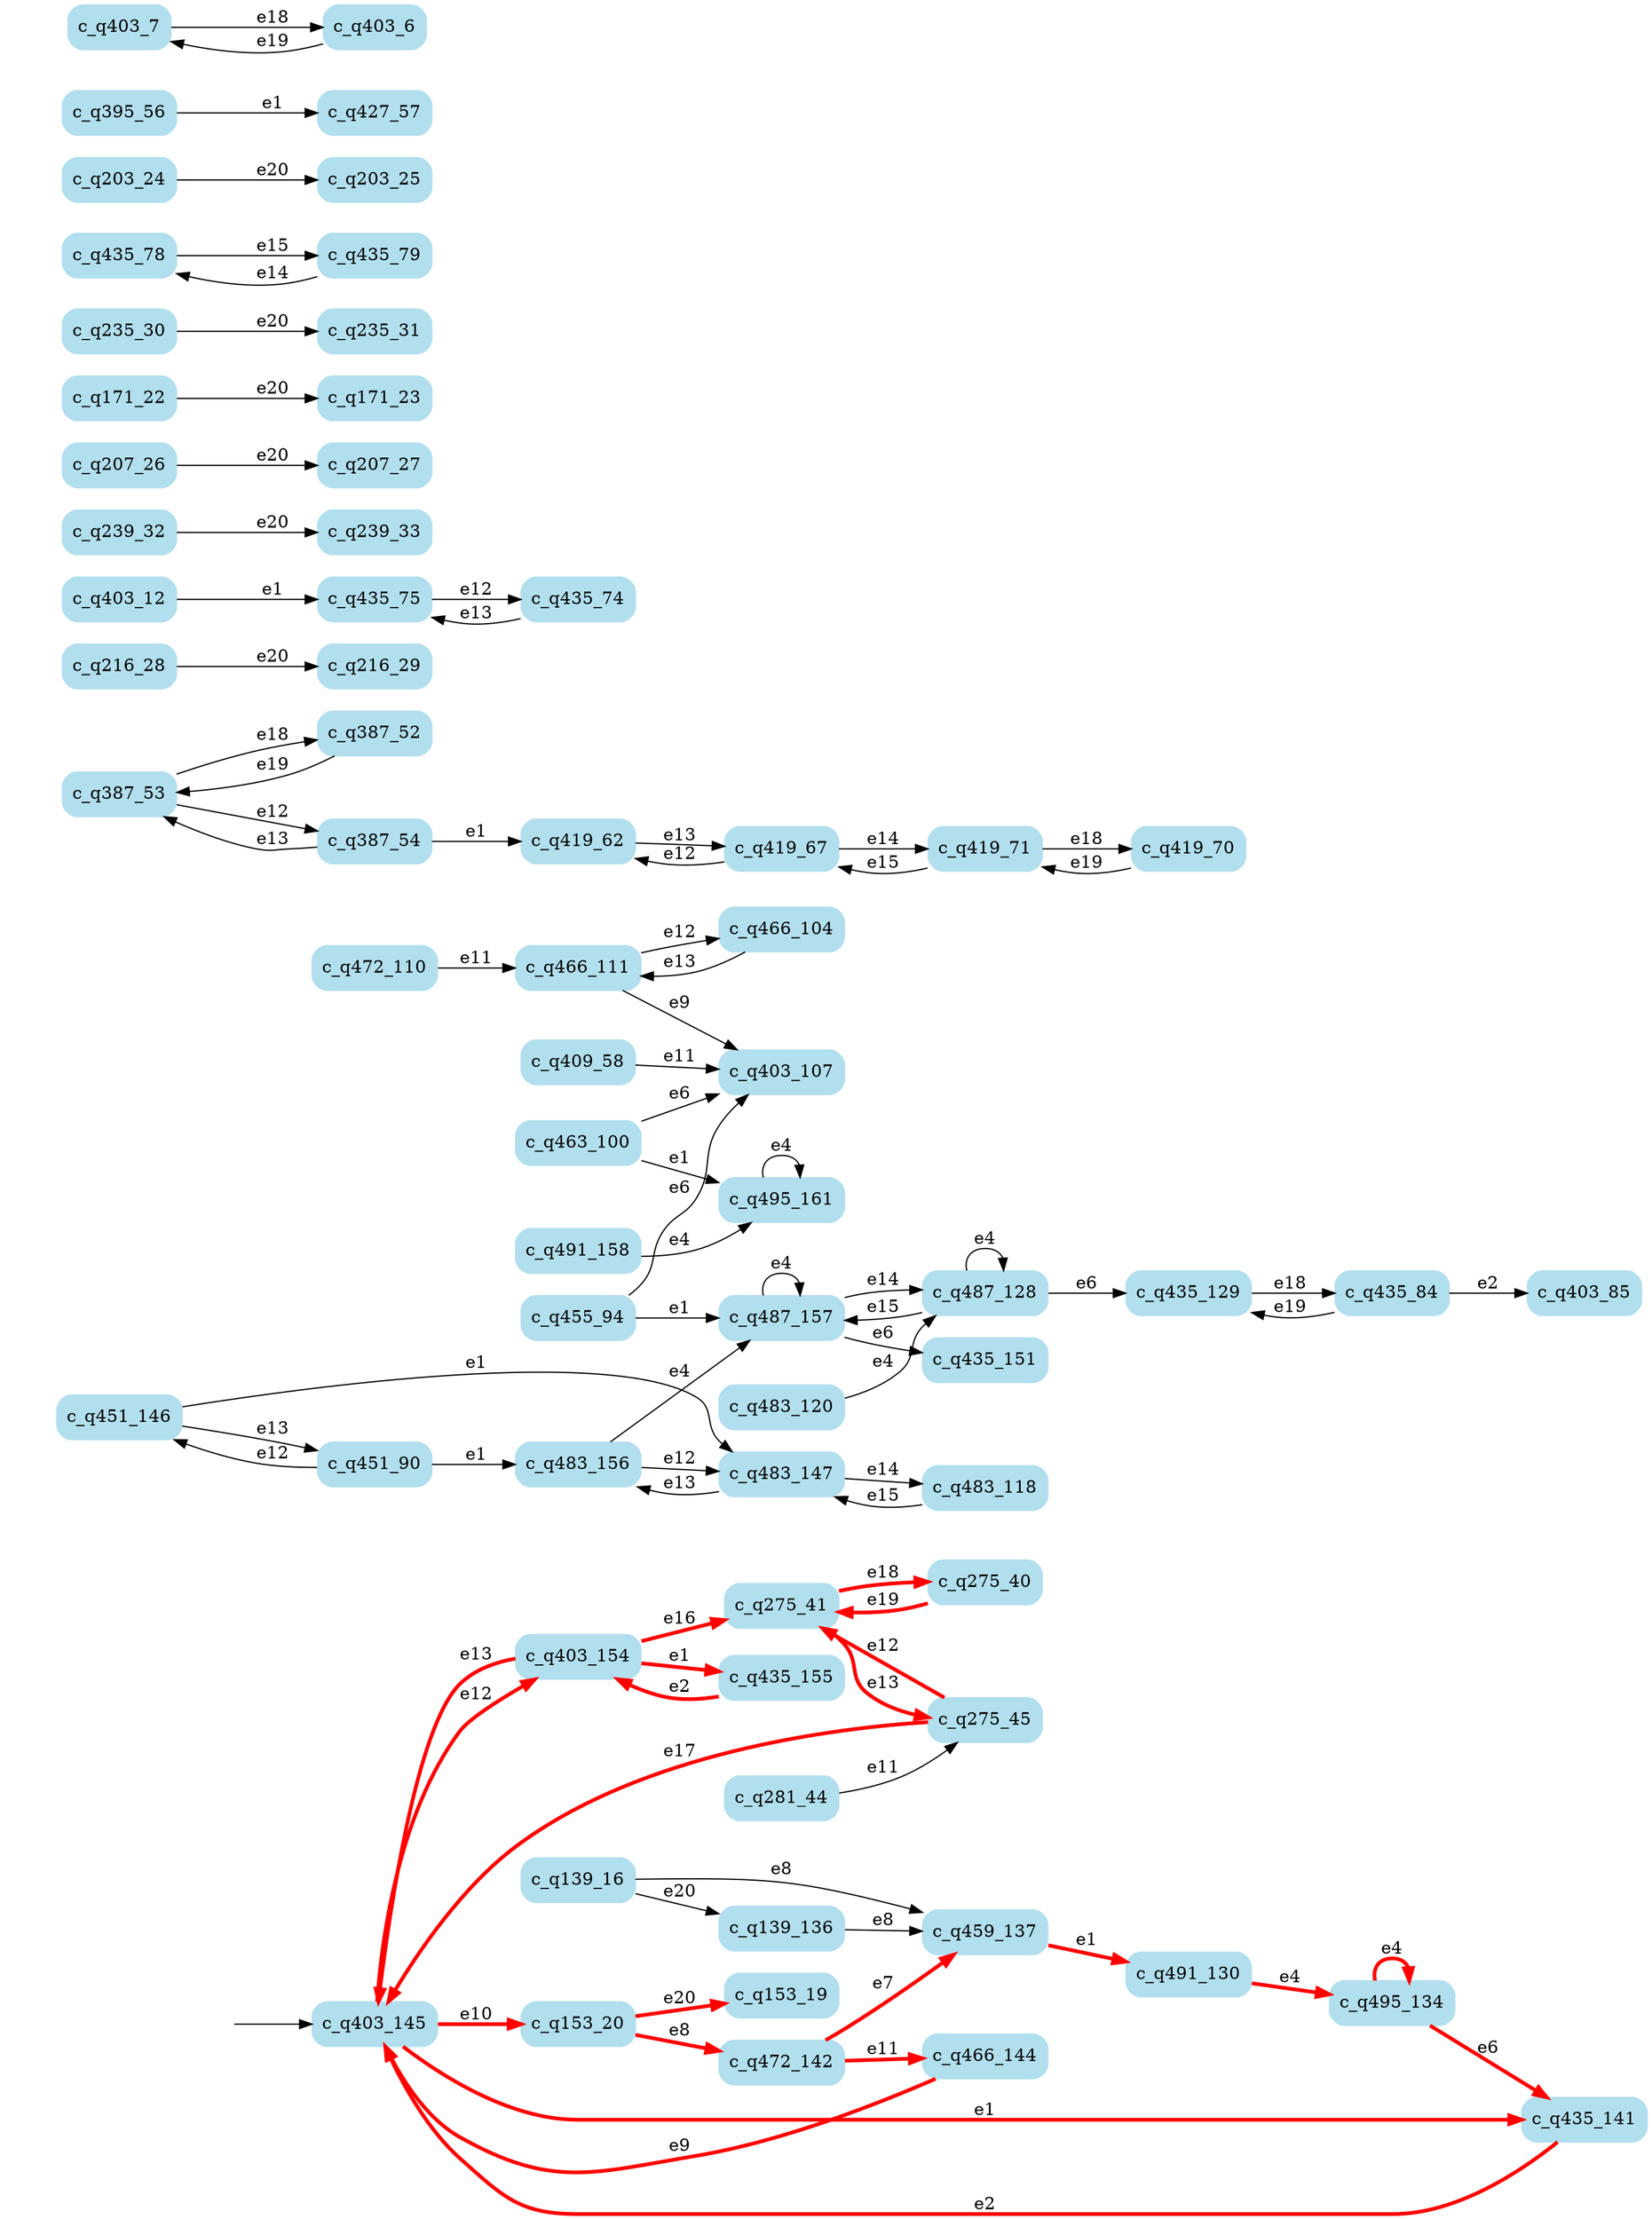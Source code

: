 digraph G {

	rankdir = LR;

	start_c_q403_145[style=invisible];

	node[shape=box, style="rounded, filled", color=lightblue2];

	c_q153_20[label="c_q153_20"];
	c_q455_94[label="c_q455_94"];
	c_q275_45[label="c_q275_45"];
	c_q139_16[label="c_q139_16"];
	c_q403_154[label="c_q403_154"];
	c_q387_53[label="c_q387_53"];
	c_q216_28[label="c_q216_28"];
	c_q403_12[label="c_q403_12"];
	c_q451_146[label="c_q451_146"];
	c_q435_129[label="c_q435_129"];
	c_q239_32[label="c_q239_32"];
	c_q495_134[label="c_q495_134"];
	c_q207_27[label="c_q207_27"];
	c_q466_104[label="c_q466_104"];
	c_q435_75[label="c_q435_75"];
	c_q435_141[label="c_q435_141"];
	c_q419_67[label="c_q419_67"];
	c_q483_156[label="c_q483_156"];
	c_q472_142[label="c_q472_142"];
	c_q466_144[label="c_q466_144"];
	c_q171_23[label="c_q171_23"];
	c_q207_26[label="c_q207_26"];
	c_q235_31[label="c_q235_31"];
	c_q275_41[label="c_q275_41"];
	c_q451_90[label="c_q451_90"];
	c_q472_110[label="c_q472_110"];
	c_q466_111[label="c_q466_111"];
	c_q281_44[label="c_q281_44"];
	c_q435_78[label="c_q435_78"];
	c_q203_24[label="c_q203_24"];
	c_q387_52[label="c_q387_52"];
	c_q409_58[label="c_q409_58"];
	c_q139_136[label="c_q139_136"];
	c_q435_74[label="c_q435_74"];
	c_q483_147[label="c_q483_147"];
	c_q435_155[label="c_q435_155"];
	c_q216_29[label="c_q216_29"];
	c_q403_107[label="c_q403_107"];
	c_q463_100[label="c_q463_100"];
	c_q395_56[label="c_q395_56"];
	c_q239_33[label="c_q239_33"];
	c_q153_19[label="c_q153_19"];
	c_q419_71[label="c_q419_71"];
	c_q483_120[label="c_q483_120"];
	c_q403_85[label="c_q403_85"];
	c_q435_151[label="c_q435_151"];
	c_q487_128[label="c_q487_128"];
	c_q427_57[label="c_q427_57"];
	c_q491_158[label="c_q491_158"];
	c_q403_7[label="c_q403_7"];
	c_q419_70[label="c_q419_70"];
	c_q435_84[label="c_q435_84"];
	c_q403_145[label="c_q403_145"];
	c_q435_79[label="c_q435_79"];
	c_q491_130[label="c_q491_130"];
	c_q387_54[label="c_q387_54"];
	c_q171_22[label="c_q171_22"];
	c_q403_6[label="c_q403_6"];
	c_q487_157[label="c_q487_157"];
	c_q483_118[label="c_q483_118"];
	c_q419_62[label="c_q419_62"];
	c_q495_161[label="c_q495_161"];
	c_q459_137[label="c_q459_137"];
	c_q235_30[label="c_q235_30"];
	c_q203_25[label="c_q203_25"];
	c_q275_40[label="c_q275_40"];

	start_c_q403_145 -> c_q403_145;
	c_q403_145 -> c_q403_154[label="e12", penwidth=3, color=red];
	c_q403_154 -> c_q403_145[label="e13", penwidth=3, color=red];
	c_q403_7 -> c_q403_6[label="e18"];
	c_q403_6 -> c_q403_7[label="e19"];
	c_q403_145 -> c_q153_20[label="e10", penwidth=3, color=red];
	c_q403_154 -> c_q275_41[label="e16", penwidth=3, color=red];
	c_q403_12 -> c_q435_75[label="e1"];
	c_q139_16 -> c_q139_136[label="e20"];
	c_q139_16 -> c_q459_137[label="e8"];
	c_q153_20 -> c_q153_19[label="e20", penwidth=3, color=red];
	c_q153_20 -> c_q472_142[label="e8", penwidth=3, color=red];
	c_q171_22 -> c_q171_23[label="e20"];
	c_q203_24 -> c_q203_25[label="e20"];
	c_q207_26 -> c_q207_27[label="e20"];
	c_q216_28 -> c_q216_29[label="e20"];
	c_q235_30 -> c_q235_31[label="e20"];
	c_q239_32 -> c_q239_33[label="e20"];
	c_q275_45 -> c_q275_41[label="e12", penwidth=3, color=red];
	c_q275_41 -> c_q275_45[label="e13", penwidth=3, color=red];
	c_q275_41 -> c_q275_40[label="e18", penwidth=3, color=red];
	c_q275_40 -> c_q275_41[label="e19", penwidth=3, color=red];
	c_q275_45 -> c_q403_145[label="e17", penwidth=3, color=red];
	c_q281_44 -> c_q275_45[label="e11"];
	c_q387_53 -> c_q387_54[label="e12"];
	c_q387_54 -> c_q387_53[label="e13"];
	c_q387_53 -> c_q387_52[label="e18"];
	c_q387_52 -> c_q387_53[label="e19"];
	c_q387_54 -> c_q419_62[label="e1"];
	c_q395_56 -> c_q427_57[label="e1"];
	c_q409_58 -> c_q403_107[label="e11"];
	c_q419_67 -> c_q419_62[label="e12"];
	c_q419_62 -> c_q419_67[label="e13"];
	c_q419_67 -> c_q419_71[label="e14"];
	c_q419_71 -> c_q419_67[label="e15"];
	c_q419_71 -> c_q419_70[label="e18"];
	c_q419_70 -> c_q419_71[label="e19"];
	c_q435_75 -> c_q435_74[label="e12"];
	c_q435_74 -> c_q435_75[label="e13"];
	c_q435_79 -> c_q435_78[label="e14"];
	c_q435_78 -> c_q435_79[label="e15"];
	c_q435_129 -> c_q435_84[label="e18"];
	c_q435_84 -> c_q435_129[label="e19"];
	c_q435_84 -> c_q403_85[label="e2"];
	c_q451_90 -> c_q451_146[label="e12"];
	c_q451_146 -> c_q451_90[label="e13"];
	c_q451_90 -> c_q483_156[label="e1"];
	c_q455_94 -> c_q403_107[label="e6"];
	c_q455_94 -> c_q487_157[label="e1"];
	c_q459_137 -> c_q491_130[label="e1", penwidth=3, color=red];
	c_q463_100 -> c_q403_107[label="e6"];
	c_q463_100 -> c_q495_161[label="e1"];
	c_q466_111 -> c_q466_104[label="e12"];
	c_q466_104 -> c_q466_111[label="e13"];
	c_q466_111 -> c_q403_107[label="e9"];
	c_q472_142 -> c_q459_137[label="e7", penwidth=3, color=red];
	c_q472_110 -> c_q466_111[label="e11"];
	c_q483_156 -> c_q483_147[label="e12"];
	c_q483_147 -> c_q483_156[label="e13"];
	c_q483_147 -> c_q483_118[label="e14"];
	c_q483_118 -> c_q483_147[label="e15"];
	c_q483_120 -> c_q487_128[label="e4"];
	c_q487_128 -> c_q487_128[label="e4"];
	c_q487_157 -> c_q487_128[label="e14"];
	c_q487_128 -> c_q487_157[label="e15"];
	c_q487_128 -> c_q435_129[label="e6"];
	c_q491_130 -> c_q495_134[label="e4", penwidth=3, color=red];
	c_q495_134 -> c_q495_134[label="e4", penwidth=3, color=red];
	c_q495_134 -> c_q435_141[label="e6", penwidth=3, color=red];
	c_q139_136 -> c_q459_137[label="e8"];
	c_q435_141 -> c_q403_145[label="e2", penwidth=3, color=red];
	c_q403_145 -> c_q435_141[label="e1", penwidth=3, color=red];
	c_q472_142 -> c_q466_144[label="e11", penwidth=3, color=red];
	c_q466_144 -> c_q403_145[label="e9", penwidth=3, color=red];
	c_q451_146 -> c_q483_147[label="e1"];
	c_q487_157 -> c_q487_157[label="e4"];
	c_q487_157 -> c_q435_151[label="e6"];
	c_q435_155 -> c_q403_154[label="e2", penwidth=3, color=red];
	c_q403_154 -> c_q435_155[label="e1", penwidth=3, color=red];
	c_q483_156 -> c_q487_157[label="e4"];
	c_q491_158 -> c_q495_161[label="e4"];
	c_q495_161 -> c_q495_161[label="e4"];

}